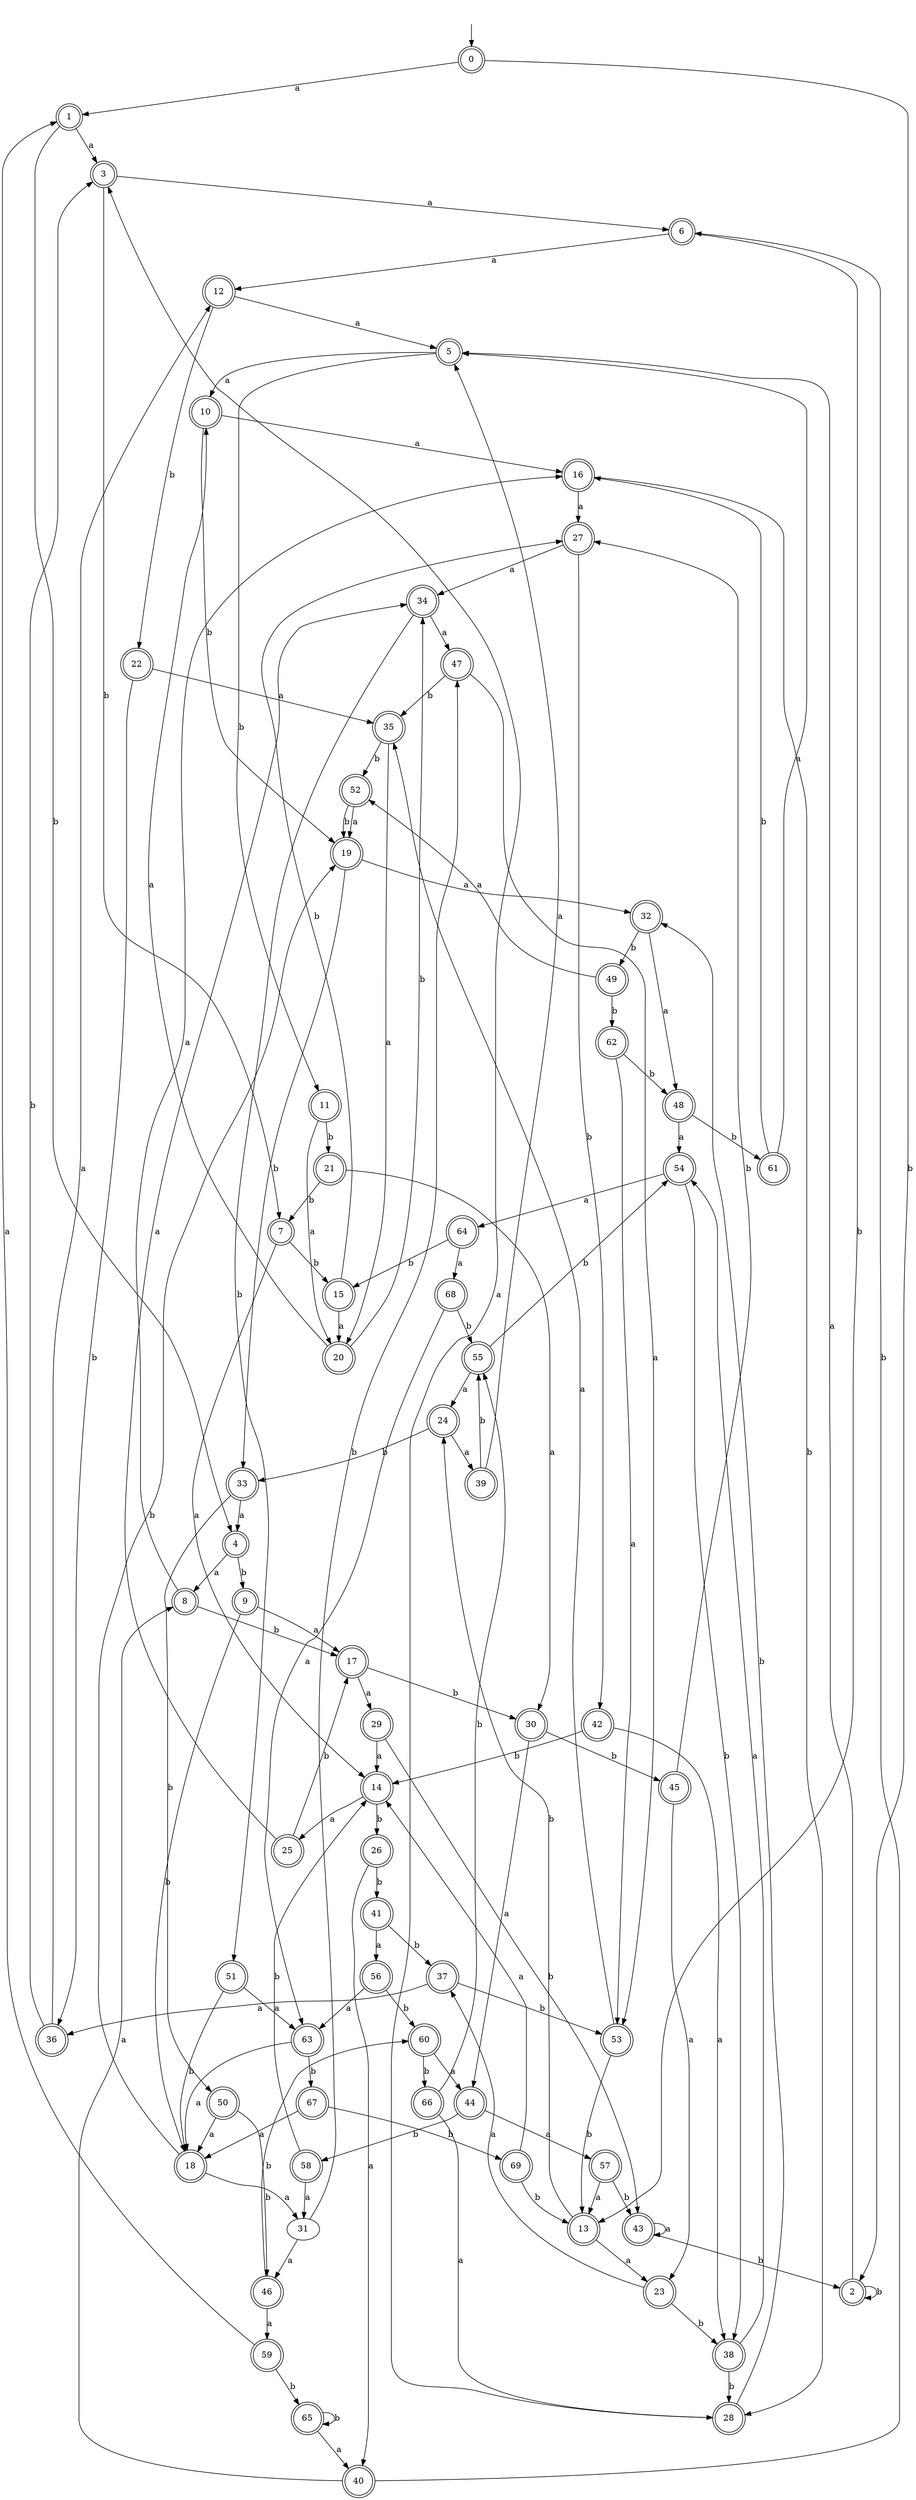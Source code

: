 digraph RandomDFA {
  __start0 [label="", shape=none];
  __start0 -> 0 [label=""];
  0 [shape=circle] [shape=doublecircle]
  0 -> 1 [label="a"]
  0 -> 2 [label="b"]
  1 [shape=doublecircle]
  1 -> 3 [label="a"]
  1 -> 4 [label="b"]
  2 [shape=doublecircle]
  2 -> 5 [label="a"]
  2 -> 2 [label="b"]
  3 [shape=doublecircle]
  3 -> 6 [label="a"]
  3 -> 7 [label="b"]
  4 [shape=doublecircle]
  4 -> 8 [label="a"]
  4 -> 9 [label="b"]
  5 [shape=doublecircle]
  5 -> 10 [label="a"]
  5 -> 11 [label="b"]
  6 [shape=doublecircle]
  6 -> 12 [label="a"]
  6 -> 13 [label="b"]
  7 [shape=doublecircle]
  7 -> 14 [label="a"]
  7 -> 15 [label="b"]
  8 [shape=doublecircle]
  8 -> 16 [label="a"]
  8 -> 17 [label="b"]
  9 [shape=doublecircle]
  9 -> 17 [label="a"]
  9 -> 18 [label="b"]
  10 [shape=doublecircle]
  10 -> 16 [label="a"]
  10 -> 19 [label="b"]
  11 [shape=doublecircle]
  11 -> 20 [label="a"]
  11 -> 21 [label="b"]
  12 [shape=doublecircle]
  12 -> 5 [label="a"]
  12 -> 22 [label="b"]
  13 [shape=doublecircle]
  13 -> 23 [label="a"]
  13 -> 24 [label="b"]
  14 [shape=doublecircle]
  14 -> 25 [label="a"]
  14 -> 26 [label="b"]
  15 [shape=doublecircle]
  15 -> 20 [label="a"]
  15 -> 27 [label="b"]
  16 [shape=doublecircle]
  16 -> 27 [label="a"]
  16 -> 28 [label="b"]
  17 [shape=doublecircle]
  17 -> 29 [label="a"]
  17 -> 30 [label="b"]
  18 [shape=doublecircle]
  18 -> 31 [label="a"]
  18 -> 19 [label="b"]
  19 [shape=doublecircle]
  19 -> 32 [label="a"]
  19 -> 33 [label="b"]
  20 [shape=doublecircle]
  20 -> 10 [label="a"]
  20 -> 34 [label="b"]
  21 [shape=doublecircle]
  21 -> 30 [label="a"]
  21 -> 7 [label="b"]
  22 [shape=doublecircle]
  22 -> 35 [label="a"]
  22 -> 36 [label="b"]
  23 [shape=doublecircle]
  23 -> 37 [label="a"]
  23 -> 38 [label="b"]
  24 [shape=doublecircle]
  24 -> 39 [label="a"]
  24 -> 33 [label="b"]
  25 [shape=doublecircle]
  25 -> 34 [label="a"]
  25 -> 17 [label="b"]
  26 [shape=doublecircle]
  26 -> 40 [label="a"]
  26 -> 41 [label="b"]
  27 [shape=doublecircle]
  27 -> 34 [label="a"]
  27 -> 42 [label="b"]
  28 [shape=doublecircle]
  28 -> 3 [label="a"]
  28 -> 32 [label="b"]
  29 [shape=doublecircle]
  29 -> 14 [label="a"]
  29 -> 43 [label="b"]
  30 [shape=doublecircle]
  30 -> 44 [label="a"]
  30 -> 45 [label="b"]
  31
  31 -> 46 [label="a"]
  31 -> 47 [label="b"]
  32 [shape=doublecircle]
  32 -> 48 [label="a"]
  32 -> 49 [label="b"]
  33 [shape=doublecircle]
  33 -> 4 [label="a"]
  33 -> 50 [label="b"]
  34 [shape=doublecircle]
  34 -> 47 [label="a"]
  34 -> 51 [label="b"]
  35 [shape=doublecircle]
  35 -> 20 [label="a"]
  35 -> 52 [label="b"]
  36 [shape=doublecircle]
  36 -> 12 [label="a"]
  36 -> 3 [label="b"]
  37 [shape=doublecircle]
  37 -> 36 [label="a"]
  37 -> 53 [label="b"]
  38 [shape=doublecircle]
  38 -> 54 [label="a"]
  38 -> 28 [label="b"]
  39 [shape=doublecircle]
  39 -> 5 [label="a"]
  39 -> 55 [label="b"]
  40 [shape=doublecircle]
  40 -> 8 [label="a"]
  40 -> 6 [label="b"]
  41 [shape=doublecircle]
  41 -> 56 [label="a"]
  41 -> 37 [label="b"]
  42 [shape=doublecircle]
  42 -> 38 [label="a"]
  42 -> 14 [label="b"]
  43 [shape=doublecircle]
  43 -> 43 [label="a"]
  43 -> 2 [label="b"]
  44 [shape=doublecircle]
  44 -> 57 [label="a"]
  44 -> 58 [label="b"]
  45 [shape=doublecircle]
  45 -> 23 [label="a"]
  45 -> 27 [label="b"]
  46 [shape=doublecircle]
  46 -> 59 [label="a"]
  46 -> 60 [label="b"]
  47 [shape=doublecircle]
  47 -> 53 [label="a"]
  47 -> 35 [label="b"]
  48 [shape=doublecircle]
  48 -> 54 [label="a"]
  48 -> 61 [label="b"]
  49 [shape=doublecircle]
  49 -> 52 [label="a"]
  49 -> 62 [label="b"]
  50 [shape=doublecircle]
  50 -> 18 [label="a"]
  50 -> 46 [label="b"]
  51 [shape=doublecircle]
  51 -> 63 [label="a"]
  51 -> 18 [label="b"]
  52 [shape=doublecircle]
  52 -> 19 [label="a"]
  52 -> 19 [label="b"]
  53 [shape=doublecircle]
  53 -> 35 [label="a"]
  53 -> 13 [label="b"]
  54 [shape=doublecircle]
  54 -> 64 [label="a"]
  54 -> 38 [label="b"]
  55 [shape=doublecircle]
  55 -> 24 [label="a"]
  55 -> 54 [label="b"]
  56 [shape=doublecircle]
  56 -> 63 [label="a"]
  56 -> 60 [label="b"]
  57 [shape=doublecircle]
  57 -> 13 [label="a"]
  57 -> 43 [label="b"]
  58 [shape=doublecircle]
  58 -> 31 [label="a"]
  58 -> 14 [label="b"]
  59 [shape=doublecircle]
  59 -> 1 [label="a"]
  59 -> 65 [label="b"]
  60 [shape=doublecircle]
  60 -> 44 [label="a"]
  60 -> 66 [label="b"]
  61 [shape=doublecircle]
  61 -> 5 [label="a"]
  61 -> 16 [label="b"]
  62 [shape=doublecircle]
  62 -> 53 [label="a"]
  62 -> 48 [label="b"]
  63 [shape=doublecircle]
  63 -> 18 [label="a"]
  63 -> 67 [label="b"]
  64 [shape=doublecircle]
  64 -> 68 [label="a"]
  64 -> 15 [label="b"]
  65 [shape=doublecircle]
  65 -> 40 [label="a"]
  65 -> 65 [label="b"]
  66 [shape=doublecircle]
  66 -> 28 [label="a"]
  66 -> 55 [label="b"]
  67 [shape=doublecircle]
  67 -> 18 [label="a"]
  67 -> 69 [label="b"]
  68 [shape=doublecircle]
  68 -> 63 [label="a"]
  68 -> 55 [label="b"]
  69 [shape=doublecircle]
  69 -> 14 [label="a"]
  69 -> 13 [label="b"]
}
